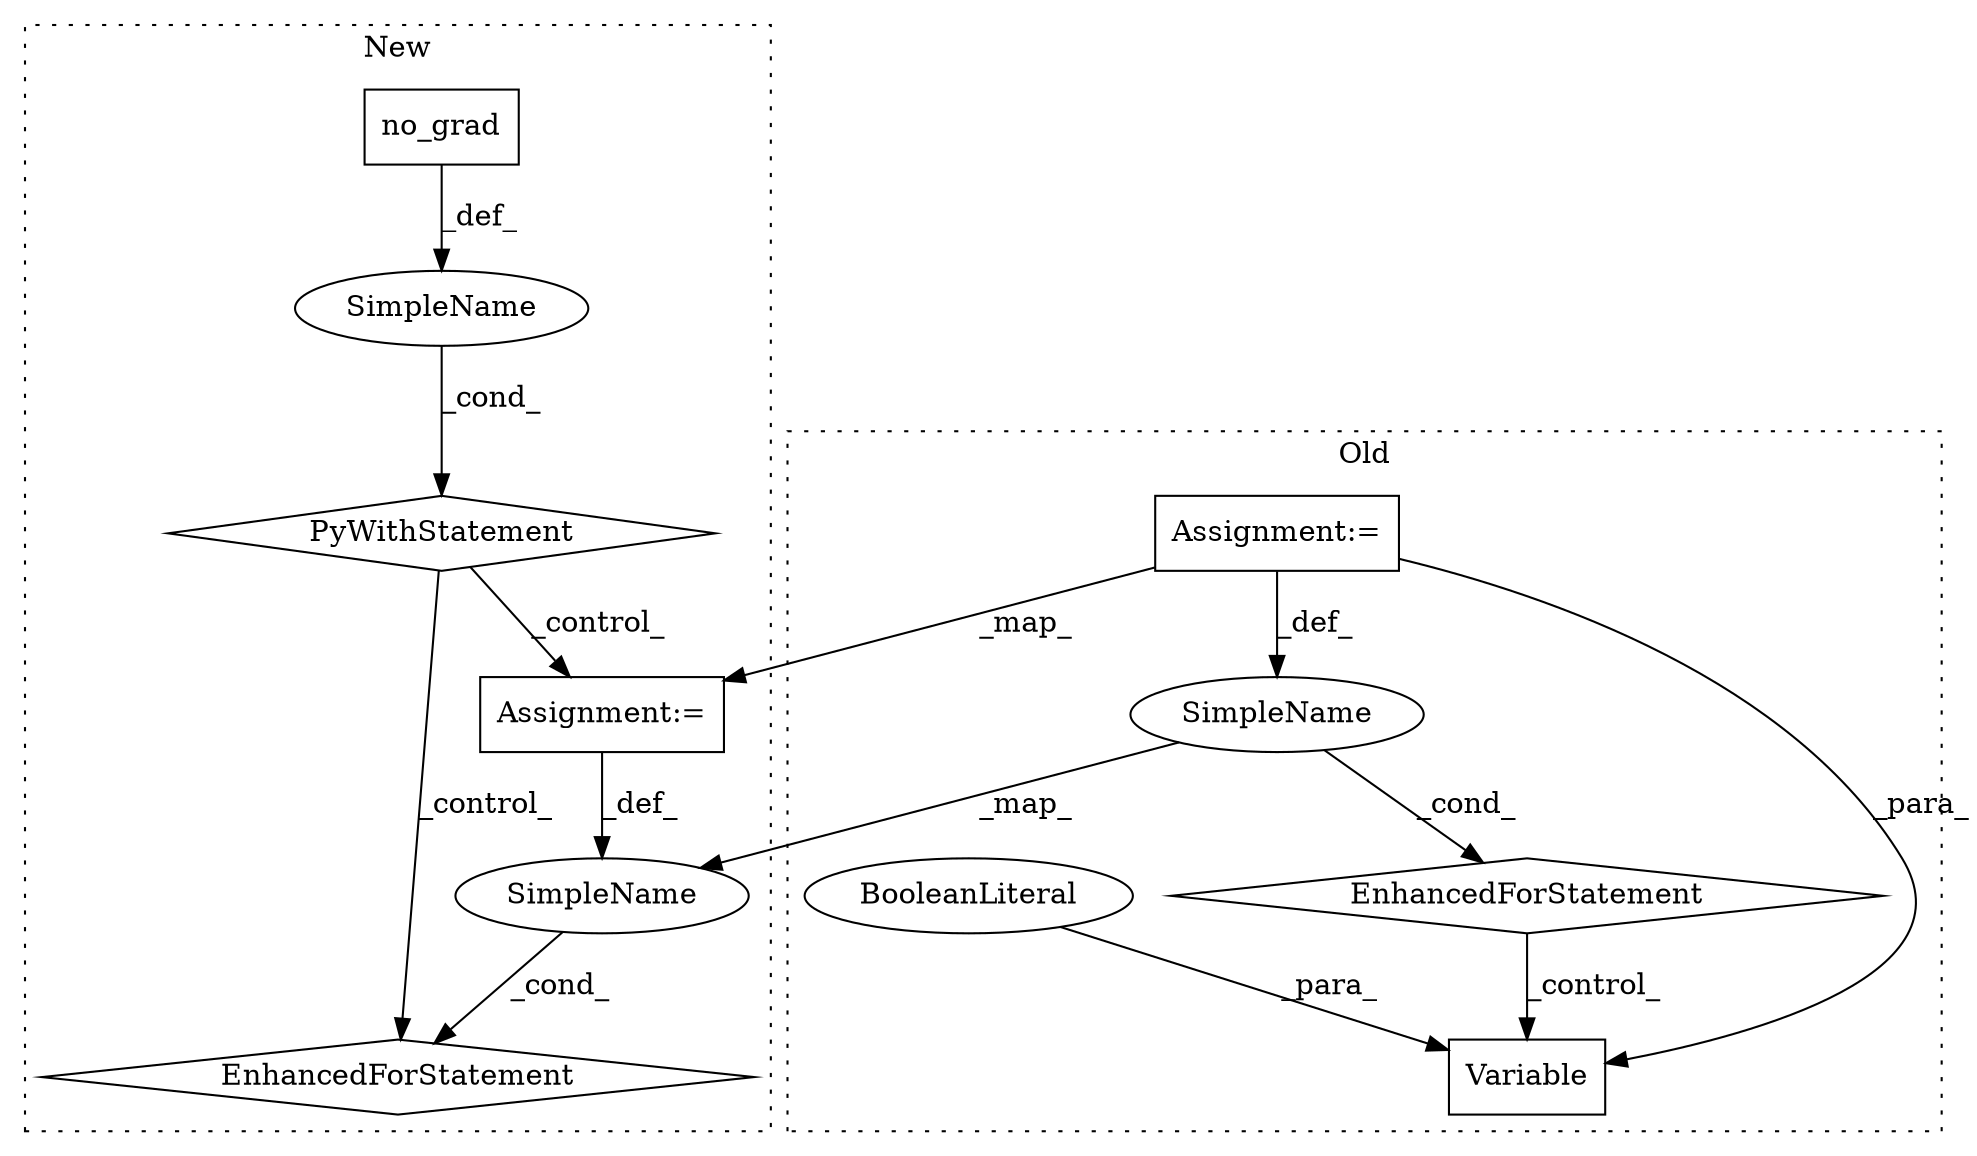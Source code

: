 digraph G {
subgraph cluster0 {
1 [label="EnhancedForStatement" a="70" s="8584,8709" l="93,2" shape="diamond"];
4 [label="Assignment:=" a="7" s="8584,8709" l="93,2" shape="box"];
8 [label="Variable" a="32" s="8814,8841" l="9,1" shape="box"];
9 [label="SimpleName" a="42" s="8681" l="4" shape="ellipse"];
11 [label="BooleanLiteral" a="9" s="8837" l="4" shape="ellipse"];
label = "Old";
style="dotted";
}
subgraph cluster1 {
2 [label="no_grad" a="32" s="8636" l="9" shape="box"];
3 [label="PyWithStatement" a="104" s="8620,8645" l="10,2" shape="diamond"];
5 [label="Assignment:=" a="7" s="8655,8789" l="102,2" shape="box"];
6 [label="EnhancedForStatement" a="70" s="8655,8789" l="102,2" shape="diamond"];
7 [label="SimpleName" a="42" s="" l="" shape="ellipse"];
10 [label="SimpleName" a="42" s="8761" l="4" shape="ellipse"];
label = "New";
style="dotted";
}
1 -> 8 [label="_control_"];
2 -> 7 [label="_def_"];
3 -> 6 [label="_control_"];
3 -> 5 [label="_control_"];
4 -> 5 [label="_map_"];
4 -> 9 [label="_def_"];
4 -> 8 [label="_para_"];
5 -> 10 [label="_def_"];
7 -> 3 [label="_cond_"];
9 -> 10 [label="_map_"];
9 -> 1 [label="_cond_"];
10 -> 6 [label="_cond_"];
11 -> 8 [label="_para_"];
}